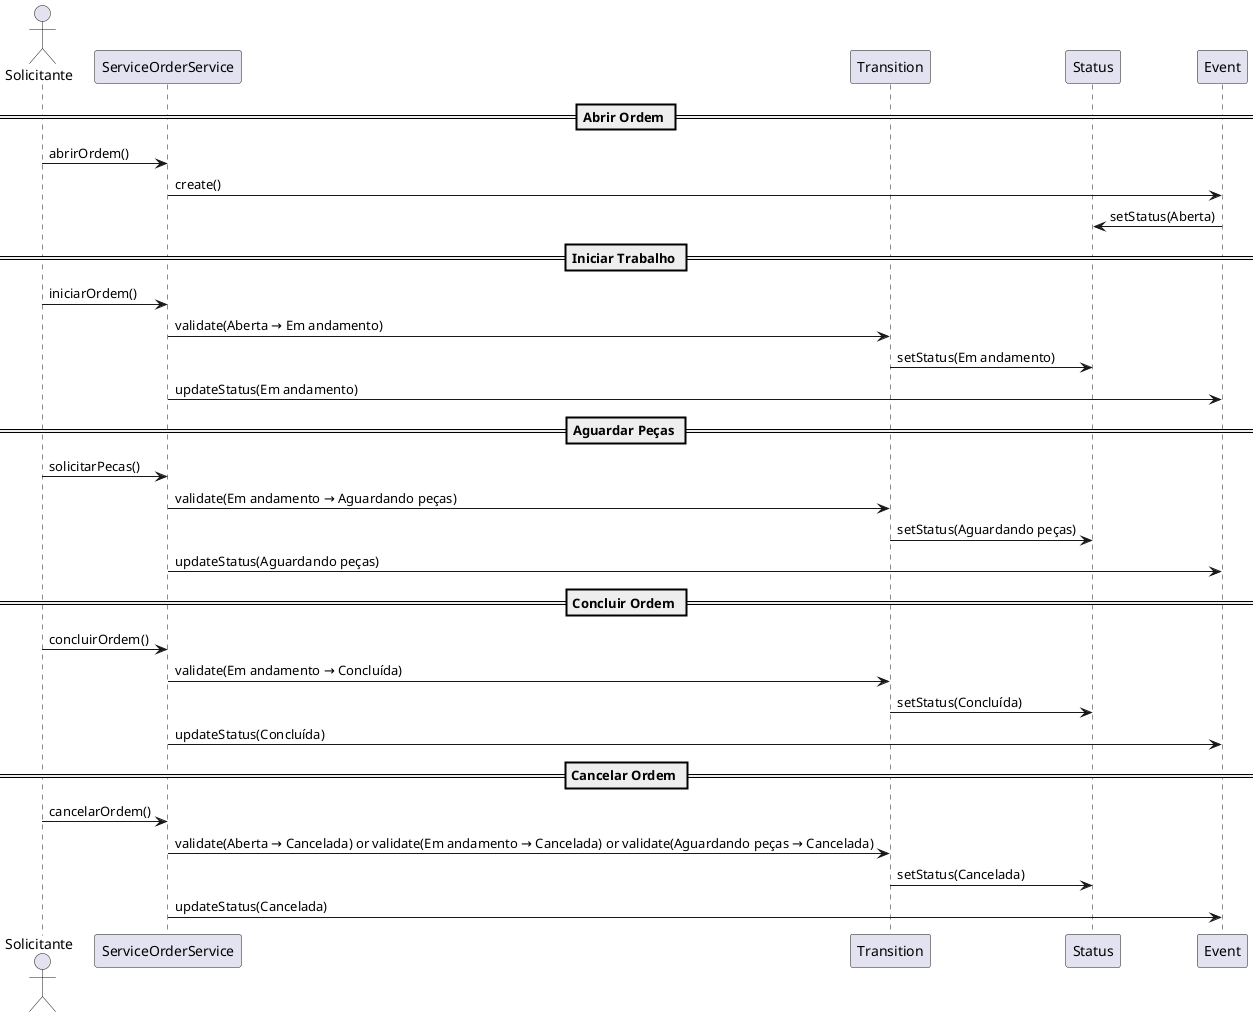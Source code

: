 @startuml
actor Solicitante
participant "ServiceOrderService" as SOSvc
participant "Transition" as Transition
participant "Status" as Status
participant "Event" as Event

== Abrir Ordem ==
Solicitante -> SOSvc : abrirOrdem()
SOSvc -> Event : create()
Event -> Status : setStatus(Aberta)

== Iniciar Trabalho ==
Solicitante -> SOSvc : iniciarOrdem()
SOSvc -> Transition : validate(Aberta → Em andamento)
Transition -> Status : setStatus(Em andamento)
SOSvc -> Event : updateStatus(Em andamento)

== Aguardar Peças ==
Solicitante -> SOSvc : solicitarPecas()
SOSvc -> Transition : validate(Em andamento → Aguardando peças)
Transition -> Status : setStatus(Aguardando peças)
SOSvc -> Event : updateStatus(Aguardando peças)

== Concluir Ordem ==
Solicitante -> SOSvc : concluirOrdem()
SOSvc -> Transition : validate(Em andamento → Concluída)
Transition -> Status : setStatus(Concluída)
SOSvc -> Event : updateStatus(Concluída)

== Cancelar Ordem ==
Solicitante -> SOSvc : cancelarOrdem()
SOSvc -> Transition : validate(Aberta → Cancelada) or validate(Em andamento → Cancelada) or validate(Aguardando peças → Cancelada)
Transition -> Status : setStatus(Cancelada)
SOSvc -> Event : updateStatus(Cancelada)
@enduml
